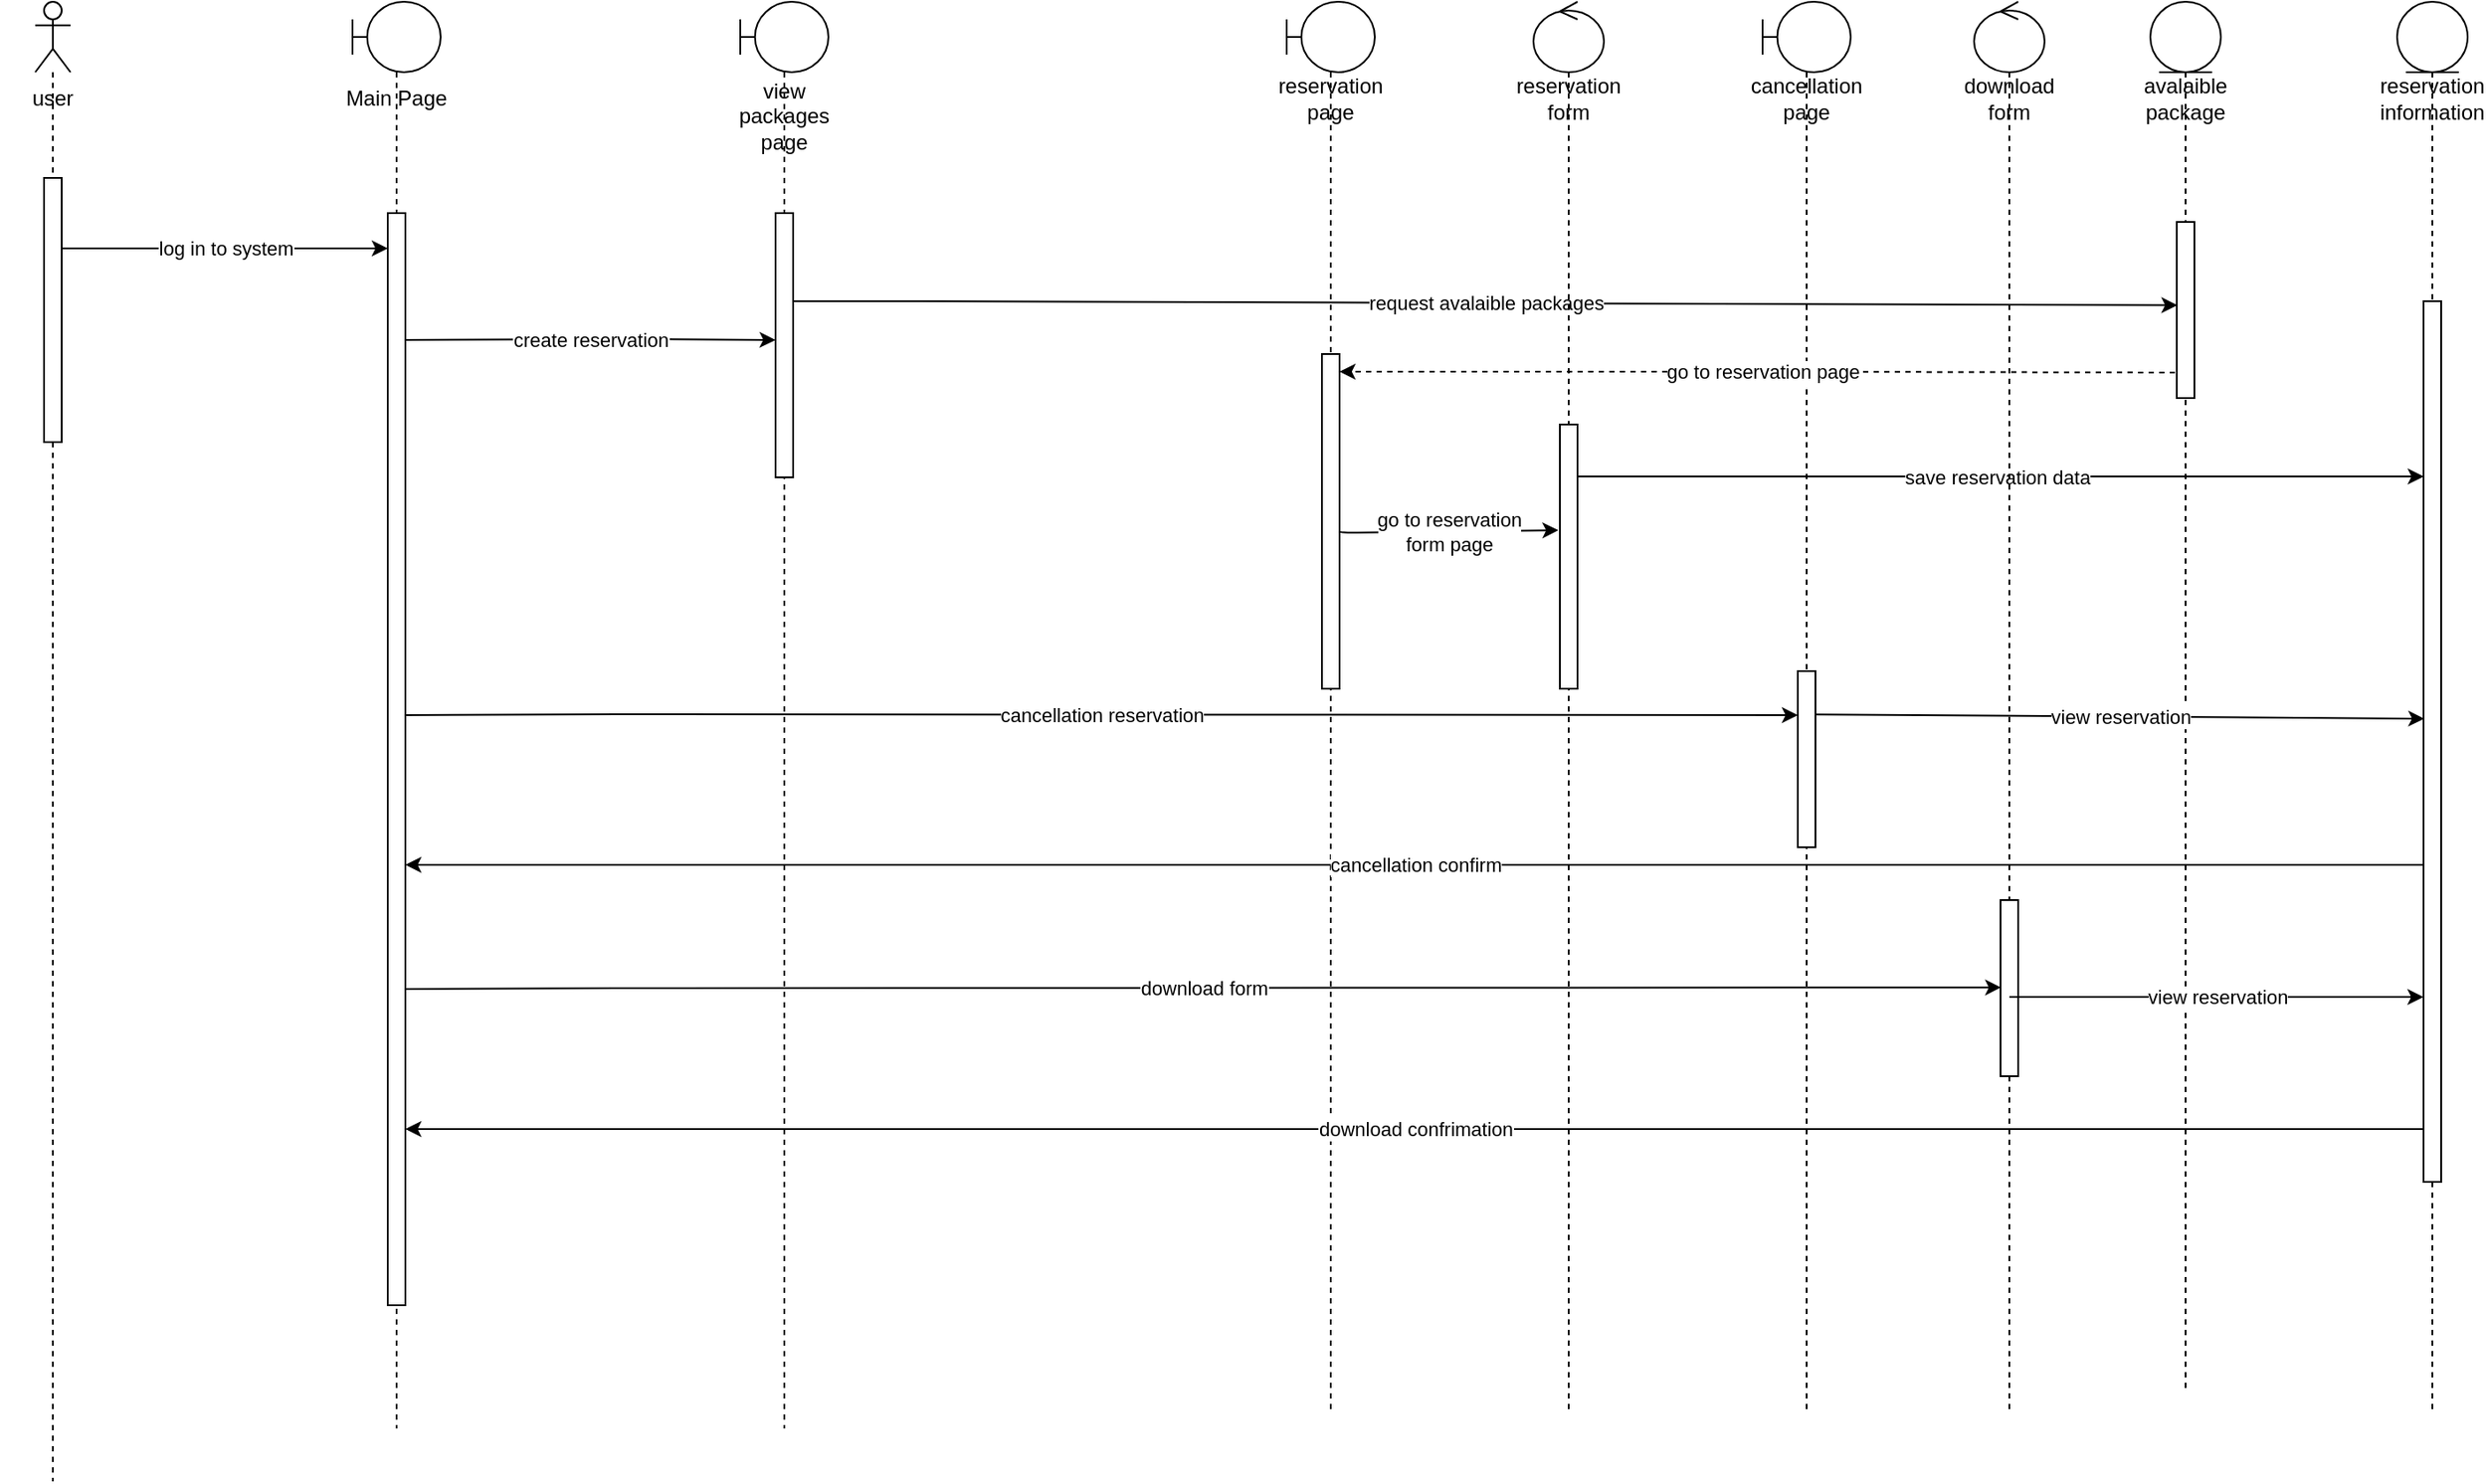 <mxfile>
    <diagram id="0hb4rpHuzgSwgjf9u-FC" name="sequence diagram">
        <mxGraphModel dx="1670" dy="1025" grid="1" gridSize="10" guides="1" tooltips="1" connect="1" arrows="1" fold="1" page="1" pageScale="1" pageWidth="2339" pageHeight="3300" background="none" math="0" shadow="0">
            <root>
                <mxCell id="0"/>
                <mxCell id="1" parent="0"/>
                <mxCell id="132" value="" style="shape=umlLifeline;participant=umlActor;perimeter=lifelinePerimeter;whiteSpace=wrap;html=1;container=1;collapsible=0;recursiveResize=0;verticalAlign=top;spacingTop=36;outlineConnect=0;" vertex="1" parent="1">
                    <mxGeometry x="50" y="40" width="20" height="840" as="geometry"/>
                </mxCell>
                <mxCell id="133" value="" style="html=1;points=[];perimeter=orthogonalPerimeter;" vertex="1" parent="132">
                    <mxGeometry x="5" y="100" width="10" height="150" as="geometry"/>
                </mxCell>
                <mxCell id="151" value="user" style="text;html=1;strokeColor=none;fillColor=none;align=center;verticalAlign=middle;whiteSpace=wrap;rounded=0;" vertex="1" parent="132">
                    <mxGeometry x="-20" y="40" width="60" height="30" as="geometry"/>
                </mxCell>
                <mxCell id="138" value="" style="shape=umlLifeline;participant=umlBoundary;perimeter=lifelinePerimeter;whiteSpace=wrap;html=1;container=1;collapsible=0;recursiveResize=0;verticalAlign=top;spacingTop=36;outlineConnect=0;" vertex="1" parent="1">
                    <mxGeometry x="230" y="40" width="50" height="810" as="geometry"/>
                </mxCell>
                <mxCell id="147" value="Main Page" style="text;html=1;strokeColor=none;fillColor=none;align=center;verticalAlign=middle;whiteSpace=wrap;rounded=0;" vertex="1" parent="138">
                    <mxGeometry x="-5" y="40" width="60" height="30" as="geometry"/>
                </mxCell>
                <mxCell id="148" value="" style="html=1;points=[];perimeter=orthogonalPerimeter;" vertex="1" parent="138">
                    <mxGeometry x="20" y="120" width="10" height="620" as="geometry"/>
                </mxCell>
                <mxCell id="142" value="" style="shape=umlLifeline;participant=umlBoundary;perimeter=lifelinePerimeter;whiteSpace=wrap;html=1;container=1;collapsible=0;recursiveResize=0;verticalAlign=top;spacingTop=36;outlineConnect=0;" vertex="1" parent="1">
                    <mxGeometry x="760" y="40" width="50" height="800" as="geometry"/>
                </mxCell>
                <mxCell id="155" value="reservation page" style="text;html=1;strokeColor=none;fillColor=none;align=center;verticalAlign=middle;whiteSpace=wrap;rounded=0;" vertex="1" parent="142">
                    <mxGeometry x="-5" y="40" width="60" height="30" as="geometry"/>
                </mxCell>
                <mxCell id="159" value="" style="html=1;points=[];perimeter=orthogonalPerimeter;" vertex="1" parent="142">
                    <mxGeometry x="20" y="200" width="10" height="190" as="geometry"/>
                </mxCell>
                <mxCell id="143" value="" style="shape=umlLifeline;participant=umlBoundary;perimeter=lifelinePerimeter;whiteSpace=wrap;html=1;container=1;collapsible=0;recursiveResize=0;verticalAlign=top;spacingTop=36;outlineConnect=0;" vertex="1" parent="1">
                    <mxGeometry x="450" y="40" width="50" height="810" as="geometry"/>
                </mxCell>
                <mxCell id="152" value="view packages page" style="text;html=1;strokeColor=none;fillColor=none;align=center;verticalAlign=middle;whiteSpace=wrap;rounded=0;" vertex="1" parent="143">
                    <mxGeometry x="-5" y="50" width="60" height="30" as="geometry"/>
                </mxCell>
                <mxCell id="158" value="" style="html=1;points=[];perimeter=orthogonalPerimeter;" vertex="1" parent="143">
                    <mxGeometry x="20" y="120" width="10" height="150" as="geometry"/>
                </mxCell>
                <mxCell id="156" value="" style="endArrow=classic;html=1;" edge="1" parent="143">
                    <mxGeometry relative="1" as="geometry">
                        <mxPoint x="-190" y="192" as="sourcePoint"/>
                        <mxPoint x="20" y="192" as="targetPoint"/>
                        <Array as="points">
                            <mxPoint x="-60" y="191.5"/>
                        </Array>
                    </mxGeometry>
                </mxCell>
                <mxCell id="157" value="create reservation" style="edgeLabel;resizable=0;html=1;align=center;verticalAlign=middle;" connectable="0" vertex="1" parent="156">
                    <mxGeometry relative="1" as="geometry"/>
                </mxCell>
                <mxCell id="146" value="" style="shape=umlLifeline;participant=umlBoundary;perimeter=lifelinePerimeter;whiteSpace=wrap;html=1;container=1;collapsible=0;recursiveResize=0;verticalAlign=top;spacingTop=36;outlineConnect=0;" vertex="1" parent="1">
                    <mxGeometry x="1030" y="40" width="50" height="800" as="geometry"/>
                </mxCell>
                <mxCell id="154" value="cancellation page" style="text;html=1;strokeColor=none;fillColor=none;align=center;verticalAlign=middle;whiteSpace=wrap;rounded=0;" vertex="1" parent="146">
                    <mxGeometry x="-5" y="40" width="60" height="30" as="geometry"/>
                </mxCell>
                <mxCell id="168" value="" style="html=1;points=[];perimeter=orthogonalPerimeter;" vertex="1" parent="146">
                    <mxGeometry x="20" y="380" width="10" height="100" as="geometry"/>
                </mxCell>
                <mxCell id="149" value="" style="endArrow=classic;html=1;" edge="1" parent="1">
                    <mxGeometry relative="1" as="geometry">
                        <mxPoint x="65" y="180" as="sourcePoint"/>
                        <mxPoint x="250" y="180" as="targetPoint"/>
                        <Array as="points">
                            <mxPoint x="125" y="180"/>
                        </Array>
                    </mxGeometry>
                </mxCell>
                <mxCell id="150" value="log in to system" style="edgeLabel;resizable=0;html=1;align=center;verticalAlign=middle;" connectable="0" vertex="1" parent="149">
                    <mxGeometry relative="1" as="geometry"/>
                </mxCell>
                <mxCell id="166" value="" style="endArrow=classic;html=1;dashed=1;" edge="1" parent="1">
                    <mxGeometry relative="1" as="geometry">
                        <mxPoint x="1270" y="250.5" as="sourcePoint"/>
                        <mxPoint x="790" y="250" as="targetPoint"/>
                        <Array as="points">
                            <mxPoint x="1030" y="250"/>
                        </Array>
                    </mxGeometry>
                </mxCell>
                <mxCell id="167" value="go to reservation page" style="edgeLabel;resizable=0;html=1;align=center;verticalAlign=middle;" connectable="0" vertex="1" parent="166">
                    <mxGeometry relative="1" as="geometry"/>
                </mxCell>
                <mxCell id="172" value="" style="shape=umlLifeline;participant=umlEntity;perimeter=lifelinePerimeter;whiteSpace=wrap;html=1;container=1;collapsible=0;recursiveResize=0;verticalAlign=top;spacingTop=36;outlineConnect=0;" vertex="1" parent="1">
                    <mxGeometry x="1250" y="40" width="40" height="790" as="geometry"/>
                </mxCell>
                <mxCell id="173" value="avalaible package" style="text;html=1;strokeColor=none;fillColor=none;align=center;verticalAlign=middle;whiteSpace=wrap;rounded=0;" vertex="1" parent="172">
                    <mxGeometry x="-10" y="40" width="60" height="30" as="geometry"/>
                </mxCell>
                <mxCell id="179" value="" style="html=1;points=[];perimeter=orthogonalPerimeter;" vertex="1" parent="172">
                    <mxGeometry x="15" y="125" width="10" height="100" as="geometry"/>
                </mxCell>
                <mxCell id="175" value="" style="shape=umlLifeline;participant=umlEntity;perimeter=lifelinePerimeter;whiteSpace=wrap;html=1;container=1;collapsible=0;recursiveResize=0;verticalAlign=top;spacingTop=36;outlineConnect=0;" vertex="1" parent="1">
                    <mxGeometry x="1390" y="40" width="40" height="800" as="geometry"/>
                </mxCell>
                <mxCell id="176" value="reservation information" style="text;html=1;strokeColor=none;fillColor=none;align=center;verticalAlign=middle;whiteSpace=wrap;rounded=0;" vertex="1" parent="175">
                    <mxGeometry x="-10" y="40" width="60" height="30" as="geometry"/>
                </mxCell>
                <mxCell id="182" value="" style="html=1;points=[];perimeter=orthogonalPerimeter;" vertex="1" parent="175">
                    <mxGeometry x="15" y="170" width="10" height="500" as="geometry"/>
                </mxCell>
                <mxCell id="177" value="" style="endArrow=classic;html=1;entryX=0.033;entryY=0.473;entryDx=0;entryDy=0;entryPerimeter=0;" edge="1" parent="1" target="179">
                    <mxGeometry relative="1" as="geometry">
                        <mxPoint x="480" y="210" as="sourcePoint"/>
                        <mxPoint x="1260" y="210" as="targetPoint"/>
                        <Array as="points">
                            <mxPoint x="540" y="210"/>
                        </Array>
                    </mxGeometry>
                </mxCell>
                <mxCell id="178" value="request avalaible packages" style="edgeLabel;resizable=0;html=1;align=center;verticalAlign=middle;" connectable="0" vertex="1" parent="177">
                    <mxGeometry relative="1" as="geometry"/>
                </mxCell>
                <mxCell id="180" value="" style="endArrow=classic;html=1;entryX=0.011;entryY=0.199;entryDx=0;entryDy=0;entryPerimeter=0;" edge="1" parent="1" source="184" target="182">
                    <mxGeometry relative="1" as="geometry">
                        <mxPoint x="940" y="290" as="sourcePoint"/>
                        <mxPoint x="1400" y="310" as="targetPoint"/>
                        <Array as="points"/>
                    </mxGeometry>
                </mxCell>
                <mxCell id="181" value="save reservation data" style="edgeLabel;resizable=0;html=1;align=center;verticalAlign=middle;" connectable="0" vertex="1" parent="180">
                    <mxGeometry relative="1" as="geometry"/>
                </mxCell>
                <mxCell id="183" value="" style="shape=umlLifeline;participant=umlControl;perimeter=lifelinePerimeter;whiteSpace=wrap;html=1;container=1;collapsible=0;recursiveResize=0;verticalAlign=top;spacingTop=36;outlineConnect=0;" vertex="1" parent="1">
                    <mxGeometry x="1150" y="40" width="40" height="800" as="geometry"/>
                </mxCell>
                <mxCell id="190" value="download form" style="text;html=1;strokeColor=none;fillColor=none;align=center;verticalAlign=middle;whiteSpace=wrap;rounded=0;" vertex="1" parent="183">
                    <mxGeometry x="-10" y="40" width="60" height="30" as="geometry"/>
                </mxCell>
                <mxCell id="198" value="" style="html=1;points=[];perimeter=orthogonalPerimeter;" vertex="1" parent="183">
                    <mxGeometry x="15" y="510" width="10" height="100" as="geometry"/>
                </mxCell>
                <mxCell id="184" value="" style="shape=umlLifeline;participant=umlControl;perimeter=lifelinePerimeter;whiteSpace=wrap;html=1;container=1;collapsible=0;recursiveResize=0;verticalAlign=top;spacingTop=36;outlineConnect=0;" vertex="1" parent="1">
                    <mxGeometry x="900" y="40" width="40" height="800" as="geometry"/>
                </mxCell>
                <mxCell id="185" value="" style="html=1;points=[];perimeter=orthogonalPerimeter;" vertex="1" parent="184">
                    <mxGeometry x="15" y="240" width="10" height="150" as="geometry"/>
                </mxCell>
                <mxCell id="186" value="reservation form" style="text;html=1;strokeColor=none;fillColor=none;align=center;verticalAlign=middle;whiteSpace=wrap;rounded=0;" vertex="1" parent="184">
                    <mxGeometry x="-10" y="40" width="60" height="30" as="geometry"/>
                </mxCell>
                <mxCell id="188" value="" style="endArrow=classic;html=1;entryX=-0.086;entryY=0.05;entryDx=0;entryDy=0;entryPerimeter=0;" edge="1" parent="1">
                    <mxGeometry relative="1" as="geometry">
                        <mxPoint x="790" y="340" as="sourcePoint"/>
                        <mxPoint x="914.14" y="340" as="targetPoint"/>
                        <Array as="points">
                            <mxPoint x="790" y="341.5"/>
                        </Array>
                    </mxGeometry>
                </mxCell>
                <mxCell id="189" value="go to reservation&lt;br&gt;form page" style="edgeLabel;resizable=0;html=1;align=center;verticalAlign=middle;" connectable="0" vertex="1" parent="188">
                    <mxGeometry relative="1" as="geometry"/>
                </mxCell>
                <mxCell id="192" value="" style="endArrow=classic;html=1;" edge="1" parent="1">
                    <mxGeometry relative="1" as="geometry">
                        <mxPoint x="260" y="445" as="sourcePoint"/>
                        <mxPoint x="1050" y="445" as="targetPoint"/>
                        <Array as="points">
                            <mxPoint x="390" y="444.5"/>
                        </Array>
                    </mxGeometry>
                </mxCell>
                <mxCell id="193" value="cancellation reservation" style="edgeLabel;resizable=0;html=1;align=center;verticalAlign=middle;" connectable="0" vertex="1" parent="192">
                    <mxGeometry relative="1" as="geometry"/>
                </mxCell>
                <mxCell id="194" value="" style="endArrow=classic;html=1;entryX=0.04;entryY=0.474;entryDx=0;entryDy=0;entryPerimeter=0;" edge="1" parent="1" target="182">
                    <mxGeometry relative="1" as="geometry">
                        <mxPoint x="1060.0" y="444.57" as="sourcePoint"/>
                        <mxPoint x="1400" y="445" as="targetPoint"/>
                        <Array as="points"/>
                    </mxGeometry>
                </mxCell>
                <mxCell id="195" value="view reservation" style="edgeLabel;resizable=0;html=1;align=center;verticalAlign=middle;" connectable="0" vertex="1" parent="194">
                    <mxGeometry relative="1" as="geometry"/>
                </mxCell>
                <mxCell id="196" value="" style="endArrow=classic;html=1;exitX=0;exitY=0.64;exitDx=0;exitDy=0;exitPerimeter=0;" edge="1" parent="1" source="182">
                    <mxGeometry relative="1" as="geometry">
                        <mxPoint x="1400.0" y="530.5" as="sourcePoint"/>
                        <mxPoint x="260" y="530" as="targetPoint"/>
                        <Array as="points">
                            <mxPoint x="740" y="530"/>
                        </Array>
                    </mxGeometry>
                </mxCell>
                <mxCell id="197" value="cancellation confirm" style="edgeLabel;resizable=0;html=1;align=center;verticalAlign=middle;" connectable="0" vertex="1" parent="196">
                    <mxGeometry relative="1" as="geometry"/>
                </mxCell>
                <mxCell id="199" value="" style="endArrow=classic;html=1;entryX=0.031;entryY=0.496;entryDx=0;entryDy=0;entryPerimeter=0;" edge="1" parent="1" target="198">
                    <mxGeometry relative="1" as="geometry">
                        <mxPoint x="260" y="600.5" as="sourcePoint"/>
                        <mxPoint x="1160" y="600" as="targetPoint"/>
                        <Array as="points">
                            <mxPoint x="390" y="600"/>
                        </Array>
                    </mxGeometry>
                </mxCell>
                <mxCell id="200" value="download form" style="edgeLabel;resizable=0;html=1;align=center;verticalAlign=middle;" connectable="0" vertex="1" parent="199">
                    <mxGeometry relative="1" as="geometry"/>
                </mxCell>
                <mxCell id="203" value="" style="endArrow=classic;html=1;exitX=0;exitY=0.64;exitDx=0;exitDy=0;exitPerimeter=0;" edge="1" parent="1">
                    <mxGeometry relative="1" as="geometry">
                        <mxPoint x="1405" y="680" as="sourcePoint"/>
                        <mxPoint x="260" y="680" as="targetPoint"/>
                        <Array as="points">
                            <mxPoint x="740" y="680"/>
                        </Array>
                    </mxGeometry>
                </mxCell>
                <mxCell id="204" value="download confrimation" style="edgeLabel;resizable=0;html=1;align=center;verticalAlign=middle;" connectable="0" vertex="1" parent="203">
                    <mxGeometry relative="1" as="geometry"/>
                </mxCell>
                <mxCell id="201" value="" style="endArrow=classic;html=1;entryX=-0.006;entryY=0.79;entryDx=0;entryDy=0;entryPerimeter=0;" edge="1" parent="1" source="183" target="182">
                    <mxGeometry relative="1" as="geometry">
                        <mxPoint x="1180" y="600" as="sourcePoint"/>
                        <mxPoint x="1400" y="602" as="targetPoint"/>
                        <Array as="points"/>
                    </mxGeometry>
                </mxCell>
                <mxCell id="202" value="view reservation" style="edgeLabel;resizable=0;html=1;align=center;verticalAlign=middle;" connectable="0" vertex="1" parent="201">
                    <mxGeometry relative="1" as="geometry"/>
                </mxCell>
            </root>
        </mxGraphModel>
    </diagram>
    <diagram id="Sn8-vlikTCwbG7RW39EY" name="use case">
        <mxGraphModel dx="1179" dy="724" grid="1" gridSize="10" guides="1" tooltips="1" connect="1" arrows="1" fold="1" page="1" pageScale="1" pageWidth="2339" pageHeight="3300" math="0" shadow="0">
            <root>
                <mxCell id="0"/>
                <mxCell id="1" parent="0"/>
                <mxCell id="7ME36p0e2wqwK5g-LxDT-1" value="" style="rounded=0;whiteSpace=wrap;html=1;" vertex="1" parent="1">
                    <mxGeometry x="235" y="912" width="387" height="162" as="geometry"/>
                </mxCell>
                <mxCell id="7ME36p0e2wqwK5g-LxDT-2" value="&lt;font style=&quot;font-size: 9px;&quot;&gt;Payment Management Subsystem&lt;/font&gt;" style="rounded=0;whiteSpace=wrap;html=1;" vertex="1" parent="1">
                    <mxGeometry x="236.5" y="493" width="149.5" height="19" as="geometry"/>
                </mxCell>
                <mxCell id="7ME36p0e2wqwK5g-LxDT-3" value="" style="rounded=0;whiteSpace=wrap;html=1;" vertex="1" parent="1">
                    <mxGeometry x="237" y="512" width="337" height="146" as="geometry"/>
                </mxCell>
                <mxCell id="7ME36p0e2wqwK5g-LxDT-4" value="&lt;font style=&quot;font-size: 9px;&quot;&gt;UC008 : Accept payment&amp;nbsp;&lt;/font&gt;" style="ellipse;whiteSpace=wrap;html=1;fontSize=11;rounded=0;" vertex="1" parent="1">
                    <mxGeometry x="257" y="535.5" width="76" height="49" as="geometry"/>
                </mxCell>
                <mxCell id="7ME36p0e2wqwK5g-LxDT-5" value="&amp;lt;&amp;lt;include&amp;gt;&amp;gt;" style="text;html=1;strokeColor=none;fillColor=none;align=center;verticalAlign=middle;whiteSpace=wrap;rounded=0;fontSize=11;rotation=15;" vertex="1" parent="1">
                    <mxGeometry x="337.5" y="545" width="60" height="30" as="geometry"/>
                </mxCell>
                <mxCell id="7ME36p0e2wqwK5g-LxDT-6" value="&lt;font style=&quot;font-size: 8px;&quot;&gt;UC009 : Process refunds&lt;/font&gt;" style="ellipse;whiteSpace=wrap;html=1;fontSize=11;rounded=0;" vertex="1" parent="1">
                    <mxGeometry x="397.5" y="550" width="76" height="49" as="geometry"/>
                </mxCell>
                <mxCell id="7ME36p0e2wqwK5g-LxDT-7" value="&lt;font style=&quot;font-size: 8px;&quot;&gt;UC010 : Manage payment information&lt;/font&gt;" style="ellipse;whiteSpace=wrap;html=1;fontSize=11;rounded=0;" vertex="1" parent="1">
                    <mxGeometry x="368" y="601" width="82" height="49" as="geometry"/>
                </mxCell>
                <mxCell id="7ME36p0e2wqwK5g-LxDT-8" value="&amp;lt;&amp;lt;include&amp;gt;&amp;gt;" style="text;html=1;strokeColor=none;fillColor=none;align=center;verticalAlign=middle;whiteSpace=wrap;rounded=0;fontSize=11;rotation=30;" vertex="1" parent="1">
                    <mxGeometry x="309.57" y="580.4" width="78.36" height="23.56" as="geometry"/>
                </mxCell>
                <mxCell id="7ME36p0e2wqwK5g-LxDT-9" value="UC011 : Manage Payment" style="ellipse;whiteSpace=wrap;html=1;fontSize=9;rounded=0;" vertex="1" parent="1">
                    <mxGeometry x="499" y="517" width="70" height="55" as="geometry"/>
                </mxCell>
                <mxCell id="7ME36p0e2wqwK5g-LxDT-10" value="&lt;font style=&quot;font-size: 9px;&quot;&gt;UC017 : Configure System&amp;nbsp;&lt;/font&gt;" style="ellipse;whiteSpace=wrap;html=1;fontSize=11;rounded=0;" vertex="1" parent="1">
                    <mxGeometry x="349" y="924" width="76" height="49" as="geometry"/>
                </mxCell>
                <mxCell id="7ME36p0e2wqwK5g-LxDT-11" value="&amp;lt;&amp;lt;include&amp;gt;&amp;gt;" style="text;html=1;strokeColor=none;fillColor=none;align=center;verticalAlign=middle;whiteSpace=wrap;rounded=0;fontSize=11;rotation=40;" vertex="1" parent="1">
                    <mxGeometry x="417" y="964" width="60" height="30" as="geometry"/>
                </mxCell>
                <mxCell id="7ME36p0e2wqwK5g-LxDT-12" value="&lt;font style=&quot;font-size: 10px;&quot;&gt;UC018 : Manage Settings&lt;/font&gt;" style="ellipse;whiteSpace=wrap;html=1;fontSize=11;rounded=0;" vertex="1" parent="1">
                    <mxGeometry x="249" y="1004" width="76" height="49" as="geometry"/>
                </mxCell>
                <mxCell id="7ME36p0e2wqwK5g-LxDT-13" value="&lt;font style=&quot;font-size: 10px;&quot;&gt;UC019 : Update System&lt;/font&gt;" style="ellipse;whiteSpace=wrap;html=1;fontSize=11;rounded=0;" vertex="1" parent="1">
                    <mxGeometry x="445" y="1000" width="73" height="48.5" as="geometry"/>
                </mxCell>
                <mxCell id="7ME36p0e2wqwK5g-LxDT-14" value="&amp;lt;&amp;lt;include&amp;gt;&amp;gt;" style="text;html=1;strokeColor=none;fillColor=none;align=center;verticalAlign=middle;whiteSpace=wrap;rounded=0;fontSize=11;rotation=-45;" vertex="1" parent="1">
                    <mxGeometry x="290" y="970" width="73" height="30" as="geometry"/>
                </mxCell>
                <mxCell id="7ME36p0e2wqwK5g-LxDT-15" value="" style="rounded=0;whiteSpace=wrap;html=1;" vertex="1" parent="1">
                    <mxGeometry x="237" y="304" width="338" height="181" as="geometry"/>
                </mxCell>
                <mxCell id="7ME36p0e2wqwK5g-LxDT-16" value="&lt;font style=&quot;font-size: 8px;&quot;&gt;UC003 : View Available Packages&lt;/font&gt;" style="ellipse;whiteSpace=wrap;html=1;fontSize=11;rounded=0;" vertex="1" parent="1">
                    <mxGeometry x="249" y="318" width="76" height="49" as="geometry"/>
                </mxCell>
                <mxCell id="7ME36p0e2wqwK5g-LxDT-17" value="&amp;lt;&amp;lt;include&amp;gt;&amp;gt;" style="text;html=1;strokeColor=none;fillColor=none;align=center;verticalAlign=middle;whiteSpace=wrap;rounded=0;fontSize=11;" vertex="1" parent="1">
                    <mxGeometry x="327" y="327.5" width="60" height="30" as="geometry"/>
                </mxCell>
                <mxCell id="7ME36p0e2wqwK5g-LxDT-18" value="&lt;font style=&quot;font-size: 9px;&quot;&gt;UC004 : Select Packages&lt;/font&gt;" style="ellipse;whiteSpace=wrap;html=1;fontSize=11;rounded=0;" vertex="1" parent="1">
                    <mxGeometry x="387" y="318" width="76" height="49" as="geometry"/>
                </mxCell>
                <mxCell id="7ME36p0e2wqwK5g-LxDT-19" value="&lt;font style=&quot;font-size: 10px;&quot;&gt;UC005 : Make reservation&lt;/font&gt;" style="ellipse;whiteSpace=wrap;html=1;fontSize=11;rounded=0;" vertex="1" parent="1">
                    <mxGeometry x="298" y="423" width="76" height="49" as="geometry"/>
                </mxCell>
                <mxCell id="7ME36p0e2wqwK5g-LxDT-20" value="&lt;font style=&quot;font-size: 10px;&quot;&gt;UC006 : Make cancellation&lt;/font&gt;" style="ellipse;whiteSpace=wrap;html=1;fontSize=11;rounded=0;" vertex="1" parent="1">
                    <mxGeometry x="374" y="383" width="76" height="49" as="geometry"/>
                </mxCell>
                <mxCell id="7ME36p0e2wqwK5g-LxDT-21" value="&amp;lt;&amp;lt;include&amp;gt;&amp;gt;" style="text;html=1;strokeColor=none;fillColor=none;align=center;verticalAlign=middle;whiteSpace=wrap;rounded=0;fontSize=11;rotation=55;" vertex="1" parent="1">
                    <mxGeometry x="273.5" y="380" width="64" height="36" as="geometry"/>
                </mxCell>
                <mxCell id="7ME36p0e2wqwK5g-LxDT-22" value="&amp;lt;&amp;lt;include&amp;gt;&amp;gt;" style="text;html=1;strokeColor=none;fillColor=none;align=center;verticalAlign=middle;whiteSpace=wrap;rounded=0;fontSize=11;rotation=30;" vertex="1" parent="1">
                    <mxGeometry x="313" y="366.75" width="75" height="30" as="geometry"/>
                </mxCell>
                <mxCell id="7ME36p0e2wqwK5g-LxDT-23" value="UC007 : Manage Booking" style="ellipse;whiteSpace=wrap;html=1;fontSize=9;rounded=0;" vertex="1" parent="1">
                    <mxGeometry x="492" y="315" width="70" height="55" as="geometry"/>
                </mxCell>
                <mxCell id="7ME36p0e2wqwK5g-LxDT-24" value="" style="rounded=0;whiteSpace=wrap;html=1;" vertex="1" parent="1">
                    <mxGeometry x="235.5" y="681" width="383.5" height="184" as="geometry"/>
                </mxCell>
                <mxCell id="7ME36p0e2wqwK5g-LxDT-25" value="&lt;font style=&quot;font-size: 9px;&quot;&gt;Notification&amp;nbsp; Subsystem&lt;/font&gt;" style="rounded=0;whiteSpace=wrap;html=1;" vertex="1" parent="1">
                    <mxGeometry x="235.5" y="664" width="149.5" height="19" as="geometry"/>
                </mxCell>
                <mxCell id="7ME36p0e2wqwK5g-LxDT-26" value="&lt;font style=&quot;font-size: 9px;&quot;&gt;UC012 : Notify Users&lt;/font&gt;" style="ellipse;whiteSpace=wrap;html=1;fontSize=11;rounded=0;" vertex="1" parent="1">
                    <mxGeometry x="250" y="696.25" width="76" height="49" as="geometry"/>
                </mxCell>
                <mxCell id="7ME36p0e2wqwK5g-LxDT-27" value="&amp;lt;&amp;lt;include&amp;gt;&amp;gt;" style="text;html=1;strokeColor=none;fillColor=none;align=center;verticalAlign=middle;whiteSpace=wrap;rounded=0;fontSize=11;" vertex="1" parent="1">
                    <mxGeometry x="325" y="706.5" width="60" height="30" as="geometry"/>
                </mxCell>
                <mxCell id="7ME36p0e2wqwK5g-LxDT-28" value="UC013 : Booking Updates" style="ellipse;whiteSpace=wrap;html=1;fontSize=11;rounded=0;" vertex="1" parent="1">
                    <mxGeometry x="385" y="697" width="76" height="49" as="geometry"/>
                </mxCell>
                <mxCell id="7ME36p0e2wqwK5g-LxDT-29" value="UC014 : Payment Updates" style="ellipse;whiteSpace=wrap;html=1;fontSize=11;rounded=0;" vertex="1" parent="1">
                    <mxGeometry x="373" y="758" width="108" height="50" as="geometry"/>
                </mxCell>
                <mxCell id="7ME36p0e2wqwK5g-LxDT-30" value="&amp;lt;&amp;lt;include&amp;gt;&amp;gt;" style="text;html=1;strokeColor=none;fillColor=none;align=center;verticalAlign=middle;whiteSpace=wrap;rounded=0;fontSize=11;rotation=30;" vertex="1" parent="1">
                    <mxGeometry x="311.13" y="745.25" width="73" height="30" as="geometry"/>
                </mxCell>
                <mxCell id="7ME36p0e2wqwK5g-LxDT-31" value="&amp;lt;&amp;lt;include&amp;gt;&amp;gt;" style="text;html=1;strokeColor=none;fillColor=none;align=center;verticalAlign=middle;whiteSpace=wrap;rounded=0;fontSize=11;rotation=50;" vertex="1" parent="1">
                    <mxGeometry x="264.5" y="758" width="73" height="30" as="geometry"/>
                </mxCell>
                <mxCell id="7ME36p0e2wqwK5g-LxDT-32" value="UC015 : System Updates" style="ellipse;whiteSpace=wrap;html=1;fontSize=11;rounded=0;" vertex="1" parent="1">
                    <mxGeometry x="296.5" y="795" width="95" height="53" as="geometry"/>
                </mxCell>
                <mxCell id="7ME36p0e2wqwK5g-LxDT-33" value="&lt;font style=&quot;font-size: 9px;&quot;&gt;Booking Management Subsystem&lt;/font&gt;" style="rounded=0;whiteSpace=wrap;html=1;" vertex="1" parent="1">
                    <mxGeometry x="237" y="285" width="137" height="19" as="geometry"/>
                </mxCell>
                <mxCell id="7ME36p0e2wqwK5g-LxDT-34" value="" style="rounded=0;whiteSpace=wrap;html=1;" vertex="1" parent="1">
                    <mxGeometry x="236.5" y="163" width="338.5" height="114" as="geometry"/>
                </mxCell>
                <mxCell id="7ME36p0e2wqwK5g-LxDT-35" value="&lt;font style=&quot;font-size: 11px;&quot;&gt;Authentication Subsystem&lt;/font&gt;" style="rounded=0;whiteSpace=wrap;html=1;" vertex="1" parent="1">
                    <mxGeometry x="237" y="144" width="137" height="19" as="geometry"/>
                </mxCell>
                <mxCell id="7ME36p0e2wqwK5g-LxDT-36" value="UC001 : Sign up / Log in" style="ellipse;whiteSpace=wrap;html=1;fontSize=11;rounded=0;" vertex="1" parent="1">
                    <mxGeometry x="333" y="179.5" width="76" height="49" as="geometry"/>
                </mxCell>
                <mxCell id="7ME36p0e2wqwK5g-LxDT-37" value="&amp;lt;&amp;lt;include&amp;gt;&amp;gt;" style="text;html=1;strokeColor=none;fillColor=none;align=center;verticalAlign=middle;whiteSpace=wrap;rounded=0;fontSize=11;" vertex="1" parent="1">
                    <mxGeometry x="410" y="189" width="60" height="30" as="geometry"/>
                </mxCell>
                <mxCell id="7ME36p0e2wqwK5g-LxDT-38" value="UC002 : Password" style="ellipse;whiteSpace=wrap;html=1;fontSize=11;rounded=0;" vertex="1" parent="1">
                    <mxGeometry x="470" y="177" width="76" height="49" as="geometry"/>
                </mxCell>
                <mxCell id="7ME36p0e2wqwK5g-LxDT-39" value="&lt;font style=&quot;font-size: 9px;&quot;&gt;Administration Subsystem&lt;/font&gt;" style="rounded=0;whiteSpace=wrap;html=1;" vertex="1" parent="1">
                    <mxGeometry x="235.5" y="893" width="149.5" height="19" as="geometry"/>
                </mxCell>
                <mxCell id="7ME36p0e2wqwK5g-LxDT-40" value="UC016 : Manage Notification" style="ellipse;whiteSpace=wrap;html=1;fontSize=9;rounded=0;" vertex="1" parent="1">
                    <mxGeometry x="534" y="699" width="70" height="55" as="geometry"/>
                </mxCell>
                <mxCell id="7ME36p0e2wqwK5g-LxDT-41" value="Badal Hajj and Umrah Management System" style="text;html=1;align=center;verticalAlign=middle;resizable=0;points=[];autosize=1;strokeColor=none;fillColor=none;fontSize=10;rounded=0;" vertex="1" parent="1">
                    <mxGeometry x="298" y="99" width="220" height="30" as="geometry"/>
                </mxCell>
                <mxCell id="7ME36p0e2wqwK5g-LxDT-42" style="edgeStyle=none;html=1;exitX=0.5;exitY=0.5;exitDx=0;exitDy=0;exitPerimeter=0;entryX=0;entryY=0.5;entryDx=0;entryDy=0;" edge="1" parent="1" source="7ME36p0e2wqwK5g-LxDT-45" target="7ME36p0e2wqwK5g-LxDT-36">
                    <mxGeometry relative="1" as="geometry"/>
                </mxCell>
                <mxCell id="7ME36p0e2wqwK5g-LxDT-43" style="edgeStyle=none;html=1;exitX=0.5;exitY=0.5;exitDx=0;exitDy=0;exitPerimeter=0;" edge="1" parent="1" source="7ME36p0e2wqwK5g-LxDT-45" target="7ME36p0e2wqwK5g-LxDT-16">
                    <mxGeometry relative="1" as="geometry"/>
                </mxCell>
                <mxCell id="7ME36p0e2wqwK5g-LxDT-44" style="edgeStyle=none;html=1;exitX=0.5;exitY=0.5;exitDx=0;exitDy=0;exitPerimeter=0;entryX=-0.011;entryY=0.301;entryDx=0;entryDy=0;entryPerimeter=0;" edge="1" parent="1" source="7ME36p0e2wqwK5g-LxDT-45" target="7ME36p0e2wqwK5g-LxDT-26">
                    <mxGeometry relative="1" as="geometry"/>
                </mxCell>
                <mxCell id="7ME36p0e2wqwK5g-LxDT-45" value="User&lt;br&gt;" style="shape=umlActor;verticalLabelPosition=bottom;verticalAlign=top;html=1;outlineConnect=0;rounded=0;" vertex="1" parent="1">
                    <mxGeometry x="6" y="201" width="30" height="60" as="geometry"/>
                </mxCell>
                <mxCell id="7ME36p0e2wqwK5g-LxDT-46" style="edgeStyle=none;html=1;exitX=0.5;exitY=0.5;exitDx=0;exitDy=0;exitPerimeter=0;entryX=1;entryY=0;entryDx=0;entryDy=0;fontSize=9;rounded=0;" edge="1" parent="1" source="7ME36p0e2wqwK5g-LxDT-48" target="7ME36p0e2wqwK5g-LxDT-23">
                    <mxGeometry relative="1" as="geometry"/>
                </mxCell>
                <mxCell id="7ME36p0e2wqwK5g-LxDT-47" style="edgeStyle=none;jumpStyle=arc;html=1;exitX=0.5;exitY=0.5;exitDx=0;exitDy=0;exitPerimeter=0;entryX=1;entryY=1;entryDx=0;entryDy=0;" edge="1" parent="1" source="7ME36p0e2wqwK5g-LxDT-48" target="7ME36p0e2wqwK5g-LxDT-36">
                    <mxGeometry relative="1" as="geometry"/>
                </mxCell>
                <mxCell id="7ME36p0e2wqwK5g-LxDT-48" value="System Administrator" style="shape=umlActor;verticalLabelPosition=bottom;verticalAlign=top;html=1;outlineConnect=0;rounded=0;" vertex="1" parent="1">
                    <mxGeometry x="807" y="201" width="30" height="60" as="geometry"/>
                </mxCell>
                <mxCell id="7ME36p0e2wqwK5g-LxDT-49" style="edgeStyle=none;html=1;exitX=0.5;exitY=0.5;exitDx=0;exitDy=0;exitPerimeter=0;entryX=1;entryY=0.5;entryDx=0;entryDy=0;fontSize=9;shadow=1;rounded=0;" edge="1" parent="1" source="7ME36p0e2wqwK5g-LxDT-52" target="7ME36p0e2wqwK5g-LxDT-9">
                    <mxGeometry relative="1" as="geometry">
                        <Array as="points"/>
                    </mxGeometry>
                </mxCell>
                <mxCell id="7ME36p0e2wqwK5g-LxDT-50" style="edgeStyle=none;html=1;exitX=0.5;exitY=0.5;exitDx=0;exitDy=0;exitPerimeter=0;entryX=1;entryY=0.5;entryDx=0;entryDy=0;fontSize=9;rounded=0;" edge="1" parent="1" source="7ME36p0e2wqwK5g-LxDT-52" target="7ME36p0e2wqwK5g-LxDT-40">
                    <mxGeometry relative="1" as="geometry"/>
                </mxCell>
                <mxCell id="7ME36p0e2wqwK5g-LxDT-51" style="edgeStyle=none;html=1;exitX=0.5;exitY=0.5;exitDx=0;exitDy=0;exitPerimeter=0;entryX=0.5;entryY=1;entryDx=0;entryDy=0;" edge="1" parent="1" source="7ME36p0e2wqwK5g-LxDT-52" target="7ME36p0e2wqwK5g-LxDT-36">
                    <mxGeometry relative="1" as="geometry"/>
                </mxCell>
                <mxCell id="7ME36p0e2wqwK5g-LxDT-52" value="Top Management" style="shape=umlActor;verticalLabelPosition=bottom;verticalAlign=top;html=1;outlineConnect=0;rounded=0;" vertex="1" parent="1">
                    <mxGeometry x="807" y="686" width="30" height="60" as="geometry"/>
                </mxCell>
                <mxCell id="7ME36p0e2wqwK5g-LxDT-53" style="edgeStyle=none;html=1;exitX=0.5;exitY=0.5;exitDx=0;exitDy=0;exitPerimeter=0;entryX=0.963;entryY=0.171;entryDx=0;entryDy=0;entryPerimeter=0;fontSize=9;rounded=0;jumpStyle=arc;" edge="1" parent="1" source="7ME36p0e2wqwK5g-LxDT-48" target="7ME36p0e2wqwK5g-LxDT-9">
                    <mxGeometry relative="1" as="geometry"/>
                </mxCell>
                <mxCell id="7ME36p0e2wqwK5g-LxDT-54" style="edgeStyle=none;html=1;exitX=0.5;exitY=0.5;exitDx=0;exitDy=0;exitPerimeter=0;jumpStyle=arc;" edge="1" parent="1" source="7ME36p0e2wqwK5g-LxDT-48" target="7ME36p0e2wqwK5g-LxDT-4">
                    <mxGeometry relative="1" as="geometry">
                        <Array as="points"/>
                    </mxGeometry>
                </mxCell>
                <mxCell id="7ME36p0e2wqwK5g-LxDT-55" style="edgeStyle=none;html=1;exitX=0.5;exitY=0.5;exitDx=0;exitDy=0;exitPerimeter=0;jumpStyle=arc;" edge="1" parent="1" source="7ME36p0e2wqwK5g-LxDT-48" target="7ME36p0e2wqwK5g-LxDT-10">
                    <mxGeometry relative="1" as="geometry">
                        <Array as="points"/>
                    </mxGeometry>
                </mxCell>
                <mxCell id="7ME36p0e2wqwK5g-LxDT-56" style="edgeStyle=none;html=1;exitX=0.5;exitY=0.5;exitDx=0;exitDy=0;exitPerimeter=0;entryX=1;entryY=0;entryDx=0;entryDy=0;fontSize=9;rounded=0;jumpStyle=arc;" edge="1" parent="1" source="7ME36p0e2wqwK5g-LxDT-48" target="7ME36p0e2wqwK5g-LxDT-40">
                    <mxGeometry relative="1" as="geometry"/>
                </mxCell>
                <mxCell id="7ME36p0e2wqwK5g-LxDT-57" style="edgeStyle=none;html=1;exitX=0.5;exitY=0.5;exitDx=0;exitDy=0;exitPerimeter=0;entryX=1;entryY=0;entryDx=0;entryDy=0;jumpStyle=arc;" edge="1" parent="1" source="7ME36p0e2wqwK5g-LxDT-52" target="7ME36p0e2wqwK5g-LxDT-10">
                    <mxGeometry relative="1" as="geometry"/>
                </mxCell>
            </root>
        </mxGraphModel>
    </diagram>
</mxfile>